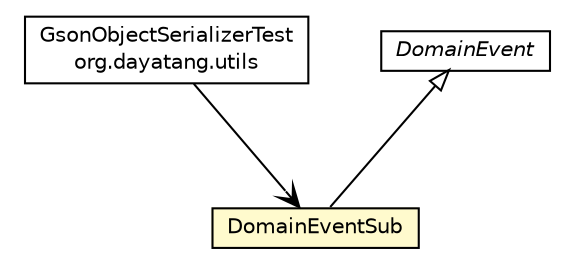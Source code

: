 #!/usr/local/bin/dot
#
# Class diagram 
# Generated by UMLGraph version R5_6_6-8-g8d7759 (http://www.umlgraph.org/)
#

digraph G {
	edge [fontname="Helvetica",fontsize=10,labelfontname="Helvetica",labelfontsize=10];
	node [fontname="Helvetica",fontsize=10,shape=plaintext];
	nodesep=0.25;
	ranksep=0.5;
	// org.dayatang.utils.GsonObjectSerializerTest
	c22146 [label=<<table title="org.dayatang.utils.GsonObjectSerializerTest" border="0" cellborder="1" cellspacing="0" cellpadding="2" port="p" href="../GsonObjectSerializerTest.html">
		<tr><td><table border="0" cellspacing="0" cellpadding="1">
<tr><td align="center" balign="center"> GsonObjectSerializerTest </td></tr>
<tr><td align="center" balign="center"> org.dayatang.utils </td></tr>
		</table></td></tr>
		</table>>, URL="../GsonObjectSerializerTest.html", fontname="Helvetica", fontcolor="black", fontsize=10.0];
	// org.dayatang.utils.support.DomainEventSub
	c22156 [label=<<table title="org.dayatang.utils.support.DomainEventSub" border="0" cellborder="1" cellspacing="0" cellpadding="2" port="p" bgcolor="lemonChiffon" href="./DomainEventSub.html">
		<tr><td><table border="0" cellspacing="0" cellpadding="1">
<tr><td align="center" balign="center"> DomainEventSub </td></tr>
		</table></td></tr>
		</table>>, URL="./DomainEventSub.html", fontname="Helvetica", fontcolor="black", fontsize=10.0];
	// org.dayatang.utils.support.DomainEvent
	c22157 [label=<<table title="org.dayatang.utils.support.DomainEvent" border="0" cellborder="1" cellspacing="0" cellpadding="2" port="p" href="./DomainEvent.html">
		<tr><td><table border="0" cellspacing="0" cellpadding="1">
<tr><td align="center" balign="center"><font face="Helvetica-Oblique"> DomainEvent </font></td></tr>
		</table></td></tr>
		</table>>, URL="./DomainEvent.html", fontname="Helvetica", fontcolor="black", fontsize=10.0];
	//org.dayatang.utils.support.DomainEventSub extends org.dayatang.utils.support.DomainEvent
	c22157:p -> c22156:p [dir=back,arrowtail=empty];
	// org.dayatang.utils.GsonObjectSerializerTest NAVASSOC org.dayatang.utils.support.DomainEventSub
	c22146:p -> c22156:p [taillabel="", label=" "headlabel="", fontname="Helvetica", fontcolor="black", fontsize=10.0, color="black", arrowhead=open];
}

